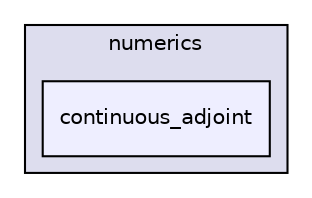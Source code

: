 digraph "SU2_CFD/include/numerics/continuous_adjoint" {
  compound=true
  node [ fontsize="10", fontname="Helvetica"];
  edge [ labelfontsize="10", labelfontname="Helvetica"];
  subgraph clusterdir_756791f5376667f4032d4a9f45c7494c {
    graph [ bgcolor="#ddddee", pencolor="black", label="numerics" fontname="Helvetica", fontsize="10", URL="dir_756791f5376667f4032d4a9f45c7494c.html"]
  dir_78361a5ea420b4c8d08dd7cf8090f8d9 [shape=box, label="continuous_adjoint", style="filled", fillcolor="#eeeeff", pencolor="black", URL="dir_78361a5ea420b4c8d08dd7cf8090f8d9.html"];
  }
}
